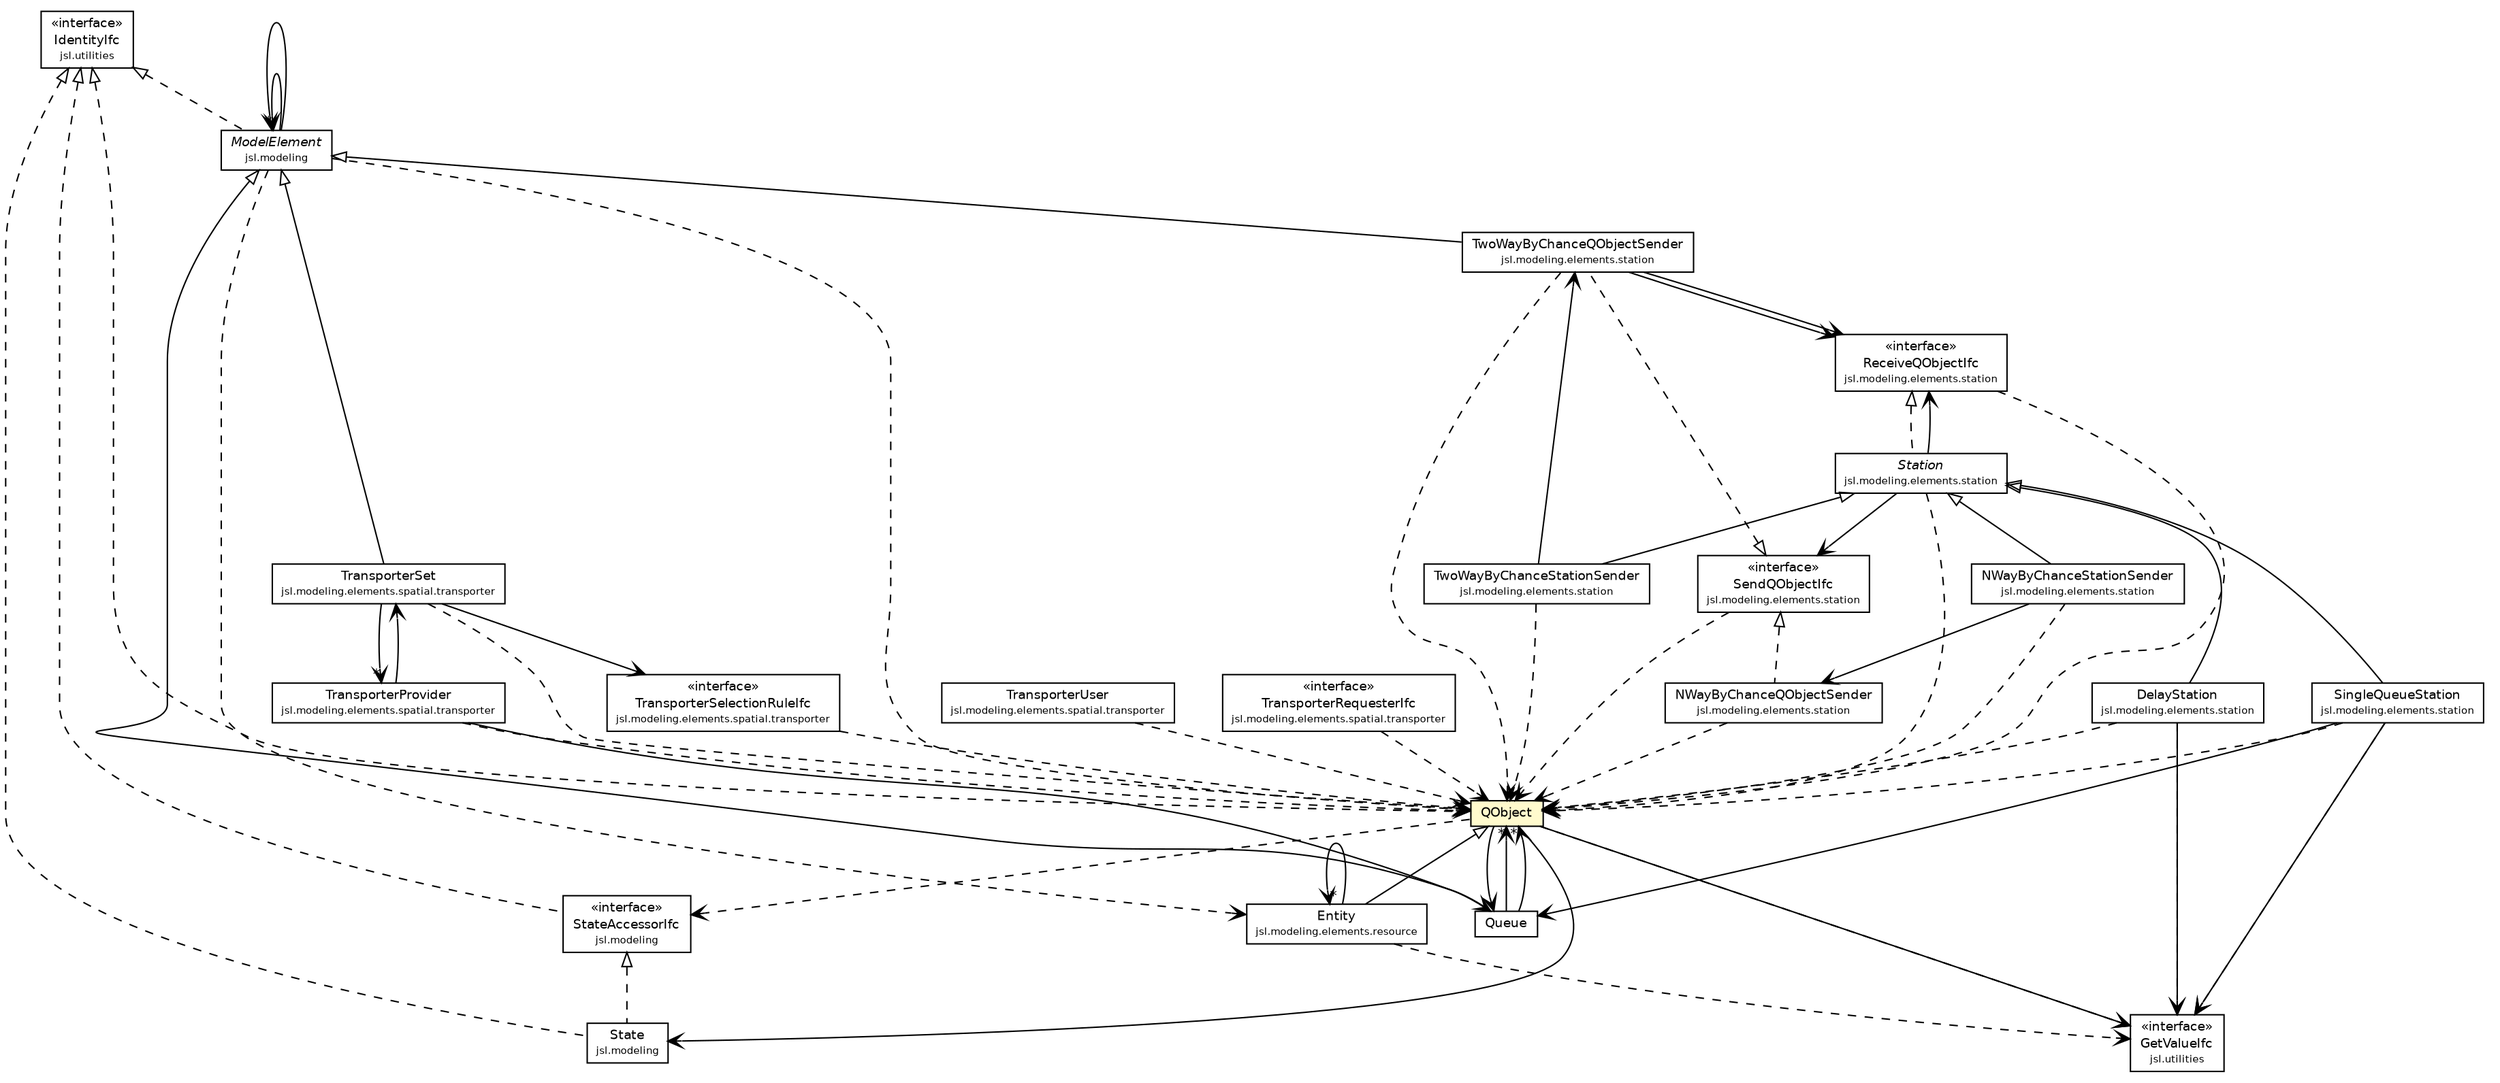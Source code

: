#!/usr/local/bin/dot
#
# Class diagram 
# Generated by UMLGraph version 5.4 (http://www.umlgraph.org/)
#

digraph G {
	edge [fontname="Helvetica",fontsize=10,labelfontname="Helvetica",labelfontsize=10];
	node [fontname="Helvetica",fontsize=10,shape=plaintext];
	nodesep=0.25;
	ranksep=0.5;
	// jsl.modeling.StateAccessorIfc
	c156288 [label=<<table title="jsl.modeling.StateAccessorIfc" border="0" cellborder="1" cellspacing="0" cellpadding="2" port="p" href="../../StateAccessorIfc.html">
		<tr><td><table border="0" cellspacing="0" cellpadding="1">
<tr><td align="center" balign="center"> &#171;interface&#187; </td></tr>
<tr><td align="center" balign="center"> StateAccessorIfc </td></tr>
<tr><td align="center" balign="center"><font point-size="7.0"> jsl.modeling </font></td></tr>
		</table></td></tr>
		</table>>, URL="../../StateAccessorIfc.html", fontname="Helvetica", fontcolor="black", fontsize=9.0];
	// jsl.modeling.State
	c156289 [label=<<table title="jsl.modeling.State" border="0" cellborder="1" cellspacing="0" cellpadding="2" port="p" href="../../State.html">
		<tr><td><table border="0" cellspacing="0" cellpadding="1">
<tr><td align="center" balign="center"> State </td></tr>
<tr><td align="center" balign="center"><font point-size="7.0"> jsl.modeling </font></td></tr>
		</table></td></tr>
		</table>>, URL="../../State.html", fontname="Helvetica", fontcolor="black", fontsize=9.0];
	// jsl.modeling.ModelElement
	c156299 [label=<<table title="jsl.modeling.ModelElement" border="0" cellborder="1" cellspacing="0" cellpadding="2" port="p" href="../../ModelElement.html">
		<tr><td><table border="0" cellspacing="0" cellpadding="1">
<tr><td align="center" balign="center"><font face="Helvetica-Oblique"> ModelElement </font></td></tr>
<tr><td align="center" balign="center"><font point-size="7.0"> jsl.modeling </font></td></tr>
		</table></td></tr>
		</table>>, URL="../../ModelElement.html", fontname="Helvetica", fontcolor="black", fontsize=9.0];
	// jsl.modeling.elements.queue.Queue
	c156373 [label=<<table title="jsl.modeling.elements.queue.Queue" border="0" cellborder="1" cellspacing="0" cellpadding="2" port="p" href="./Queue.html">
		<tr><td><table border="0" cellspacing="0" cellpadding="1">
<tr><td align="center" balign="center"> Queue </td></tr>
		</table></td></tr>
		</table>>, URL="./Queue.html", fontname="Helvetica", fontcolor="black", fontsize=9.0];
	// jsl.modeling.elements.queue.QObject
	c156377 [label=<<table title="jsl.modeling.elements.queue.QObject" border="0" cellborder="1" cellspacing="0" cellpadding="2" port="p" bgcolor="lemonChiffon" href="./QObject.html">
		<tr><td><table border="0" cellspacing="0" cellpadding="1">
<tr><td align="center" balign="center"> QObject </td></tr>
		</table></td></tr>
		</table>>, URL="./QObject.html", fontname="Helvetica", fontcolor="black", fontsize=9.0];
	// jsl.modeling.elements.resource.Entity
	c156441 [label=<<table title="jsl.modeling.elements.resource.Entity" border="0" cellborder="1" cellspacing="0" cellpadding="2" port="p" href="../resource/Entity.html">
		<tr><td><table border="0" cellspacing="0" cellpadding="1">
<tr><td align="center" balign="center"> Entity </td></tr>
<tr><td align="center" balign="center"><font point-size="7.0"> jsl.modeling.elements.resource </font></td></tr>
		</table></td></tr>
		</table>>, URL="../resource/Entity.html", fontname="Helvetica", fontcolor="black", fontsize=9.0];
	// jsl.modeling.elements.spatial.transporter.TransporterUser
	c156491 [label=<<table title="jsl.modeling.elements.spatial.transporter.TransporterUser" border="0" cellborder="1" cellspacing="0" cellpadding="2" port="p" href="../spatial/transporter/TransporterUser.html">
		<tr><td><table border="0" cellspacing="0" cellpadding="1">
<tr><td align="center" balign="center"> TransporterUser </td></tr>
<tr><td align="center" balign="center"><font point-size="7.0"> jsl.modeling.elements.spatial.transporter </font></td></tr>
		</table></td></tr>
		</table>>, URL="../spatial/transporter/TransporterUser.html", fontname="Helvetica", fontcolor="black", fontsize=9.0];
	// jsl.modeling.elements.spatial.transporter.TransporterSet
	c156493 [label=<<table title="jsl.modeling.elements.spatial.transporter.TransporterSet" border="0" cellborder="1" cellspacing="0" cellpadding="2" port="p" href="../spatial/transporter/TransporterSet.html">
		<tr><td><table border="0" cellspacing="0" cellpadding="1">
<tr><td align="center" balign="center"> TransporterSet </td></tr>
<tr><td align="center" balign="center"><font point-size="7.0"> jsl.modeling.elements.spatial.transporter </font></td></tr>
		</table></td></tr>
		</table>>, URL="../spatial/transporter/TransporterSet.html", fontname="Helvetica", fontcolor="black", fontsize=9.0];
	// jsl.modeling.elements.spatial.transporter.TransporterSelectionRuleIfc
	c156494 [label=<<table title="jsl.modeling.elements.spatial.transporter.TransporterSelectionRuleIfc" border="0" cellborder="1" cellspacing="0" cellpadding="2" port="p" href="../spatial/transporter/TransporterSelectionRuleIfc.html">
		<tr><td><table border="0" cellspacing="0" cellpadding="1">
<tr><td align="center" balign="center"> &#171;interface&#187; </td></tr>
<tr><td align="center" balign="center"> TransporterSelectionRuleIfc </td></tr>
<tr><td align="center" balign="center"><font point-size="7.0"> jsl.modeling.elements.spatial.transporter </font></td></tr>
		</table></td></tr>
		</table>>, URL="../spatial/transporter/TransporterSelectionRuleIfc.html", fontname="Helvetica", fontcolor="black", fontsize=9.0];
	// jsl.modeling.elements.spatial.transporter.TransporterRequesterIfc
	c156495 [label=<<table title="jsl.modeling.elements.spatial.transporter.TransporterRequesterIfc" border="0" cellborder="1" cellspacing="0" cellpadding="2" port="p" href="../spatial/transporter/TransporterRequesterIfc.html">
		<tr><td><table border="0" cellspacing="0" cellpadding="1">
<tr><td align="center" balign="center"> &#171;interface&#187; </td></tr>
<tr><td align="center" balign="center"> TransporterRequesterIfc </td></tr>
<tr><td align="center" balign="center"><font point-size="7.0"> jsl.modeling.elements.spatial.transporter </font></td></tr>
		</table></td></tr>
		</table>>, URL="../spatial/transporter/TransporterRequesterIfc.html", fontname="Helvetica", fontcolor="black", fontsize=9.0];
	// jsl.modeling.elements.spatial.transporter.TransporterProvider
	c156496 [label=<<table title="jsl.modeling.elements.spatial.transporter.TransporterProvider" border="0" cellborder="1" cellspacing="0" cellpadding="2" port="p" href="../spatial/transporter/TransporterProvider.html">
		<tr><td><table border="0" cellspacing="0" cellpadding="1">
<tr><td align="center" balign="center"> TransporterProvider </td></tr>
<tr><td align="center" balign="center"><font point-size="7.0"> jsl.modeling.elements.spatial.transporter </font></td></tr>
		</table></td></tr>
		</table>>, URL="../spatial/transporter/TransporterProvider.html", fontname="Helvetica", fontcolor="black", fontsize=9.0];
	// jsl.modeling.elements.station.TwoWayByChanceStationSender
	c156511 [label=<<table title="jsl.modeling.elements.station.TwoWayByChanceStationSender" border="0" cellborder="1" cellspacing="0" cellpadding="2" port="p" href="../station/TwoWayByChanceStationSender.html">
		<tr><td><table border="0" cellspacing="0" cellpadding="1">
<tr><td align="center" balign="center"> TwoWayByChanceStationSender </td></tr>
<tr><td align="center" balign="center"><font point-size="7.0"> jsl.modeling.elements.station </font></td></tr>
		</table></td></tr>
		</table>>, URL="../station/TwoWayByChanceStationSender.html", fontname="Helvetica", fontcolor="black", fontsize=9.0];
	// jsl.modeling.elements.station.TwoWayByChanceQObjectSender
	c156512 [label=<<table title="jsl.modeling.elements.station.TwoWayByChanceQObjectSender" border="0" cellborder="1" cellspacing="0" cellpadding="2" port="p" href="../station/TwoWayByChanceQObjectSender.html">
		<tr><td><table border="0" cellspacing="0" cellpadding="1">
<tr><td align="center" balign="center"> TwoWayByChanceQObjectSender </td></tr>
<tr><td align="center" balign="center"><font point-size="7.0"> jsl.modeling.elements.station </font></td></tr>
		</table></td></tr>
		</table>>, URL="../station/TwoWayByChanceQObjectSender.html", fontname="Helvetica", fontcolor="black", fontsize=9.0];
	// jsl.modeling.elements.station.Station
	c156513 [label=<<table title="jsl.modeling.elements.station.Station" border="0" cellborder="1" cellspacing="0" cellpadding="2" port="p" href="../station/Station.html">
		<tr><td><table border="0" cellspacing="0" cellpadding="1">
<tr><td align="center" balign="center"><font face="Helvetica-Oblique"> Station </font></td></tr>
<tr><td align="center" balign="center"><font point-size="7.0"> jsl.modeling.elements.station </font></td></tr>
		</table></td></tr>
		</table>>, URL="../station/Station.html", fontname="Helvetica", fontcolor="black", fontsize=9.0];
	// jsl.modeling.elements.station.SingleQueueStation
	c156514 [label=<<table title="jsl.modeling.elements.station.SingleQueueStation" border="0" cellborder="1" cellspacing="0" cellpadding="2" port="p" href="../station/SingleQueueStation.html">
		<tr><td><table border="0" cellspacing="0" cellpadding="1">
<tr><td align="center" balign="center"> SingleQueueStation </td></tr>
<tr><td align="center" balign="center"><font point-size="7.0"> jsl.modeling.elements.station </font></td></tr>
		</table></td></tr>
		</table>>, URL="../station/SingleQueueStation.html", fontname="Helvetica", fontcolor="black", fontsize=9.0];
	// jsl.modeling.elements.station.SendQObjectIfc
	c156516 [label=<<table title="jsl.modeling.elements.station.SendQObjectIfc" border="0" cellborder="1" cellspacing="0" cellpadding="2" port="p" href="../station/SendQObjectIfc.html">
		<tr><td><table border="0" cellspacing="0" cellpadding="1">
<tr><td align="center" balign="center"> &#171;interface&#187; </td></tr>
<tr><td align="center" balign="center"> SendQObjectIfc </td></tr>
<tr><td align="center" balign="center"><font point-size="7.0"> jsl.modeling.elements.station </font></td></tr>
		</table></td></tr>
		</table>>, URL="../station/SendQObjectIfc.html", fontname="Helvetica", fontcolor="black", fontsize=9.0];
	// jsl.modeling.elements.station.ReceiveQObjectIfc
	c156517 [label=<<table title="jsl.modeling.elements.station.ReceiveQObjectIfc" border="0" cellborder="1" cellspacing="0" cellpadding="2" port="p" href="../station/ReceiveQObjectIfc.html">
		<tr><td><table border="0" cellspacing="0" cellpadding="1">
<tr><td align="center" balign="center"> &#171;interface&#187; </td></tr>
<tr><td align="center" balign="center"> ReceiveQObjectIfc </td></tr>
<tr><td align="center" balign="center"><font point-size="7.0"> jsl.modeling.elements.station </font></td></tr>
		</table></td></tr>
		</table>>, URL="../station/ReceiveQObjectIfc.html", fontname="Helvetica", fontcolor="black", fontsize=9.0];
	// jsl.modeling.elements.station.NWayByChanceStationSender
	c156518 [label=<<table title="jsl.modeling.elements.station.NWayByChanceStationSender" border="0" cellborder="1" cellspacing="0" cellpadding="2" port="p" href="../station/NWayByChanceStationSender.html">
		<tr><td><table border="0" cellspacing="0" cellpadding="1">
<tr><td align="center" balign="center"> NWayByChanceStationSender </td></tr>
<tr><td align="center" balign="center"><font point-size="7.0"> jsl.modeling.elements.station </font></td></tr>
		</table></td></tr>
		</table>>, URL="../station/NWayByChanceStationSender.html", fontname="Helvetica", fontcolor="black", fontsize=9.0];
	// jsl.modeling.elements.station.NWayByChanceQObjectSender
	c156519 [label=<<table title="jsl.modeling.elements.station.NWayByChanceQObjectSender" border="0" cellborder="1" cellspacing="0" cellpadding="2" port="p" href="../station/NWayByChanceQObjectSender.html">
		<tr><td><table border="0" cellspacing="0" cellpadding="1">
<tr><td align="center" balign="center"> NWayByChanceQObjectSender </td></tr>
<tr><td align="center" balign="center"><font point-size="7.0"> jsl.modeling.elements.station </font></td></tr>
		</table></td></tr>
		</table>>, URL="../station/NWayByChanceQObjectSender.html", fontname="Helvetica", fontcolor="black", fontsize=9.0];
	// jsl.modeling.elements.station.DelayStation
	c156520 [label=<<table title="jsl.modeling.elements.station.DelayStation" border="0" cellborder="1" cellspacing="0" cellpadding="2" port="p" href="../station/DelayStation.html">
		<tr><td><table border="0" cellspacing="0" cellpadding="1">
<tr><td align="center" balign="center"> DelayStation </td></tr>
<tr><td align="center" balign="center"><font point-size="7.0"> jsl.modeling.elements.station </font></td></tr>
		</table></td></tr>
		</table>>, URL="../station/DelayStation.html", fontname="Helvetica", fontcolor="black", fontsize=9.0];
	// jsl.utilities.IdentityIfc
	c156604 [label=<<table title="jsl.utilities.IdentityIfc" border="0" cellborder="1" cellspacing="0" cellpadding="2" port="p" href="../../../utilities/IdentityIfc.html">
		<tr><td><table border="0" cellspacing="0" cellpadding="1">
<tr><td align="center" balign="center"> &#171;interface&#187; </td></tr>
<tr><td align="center" balign="center"> IdentityIfc </td></tr>
<tr><td align="center" balign="center"><font point-size="7.0"> jsl.utilities </font></td></tr>
		</table></td></tr>
		</table>>, URL="../../../utilities/IdentityIfc.html", fontname="Helvetica", fontcolor="black", fontsize=9.0];
	// jsl.utilities.GetValueIfc
	c156606 [label=<<table title="jsl.utilities.GetValueIfc" border="0" cellborder="1" cellspacing="0" cellpadding="2" port="p" href="../../../utilities/GetValueIfc.html">
		<tr><td><table border="0" cellspacing="0" cellpadding="1">
<tr><td align="center" balign="center"> &#171;interface&#187; </td></tr>
<tr><td align="center" balign="center"> GetValueIfc </td></tr>
<tr><td align="center" balign="center"><font point-size="7.0"> jsl.utilities </font></td></tr>
		</table></td></tr>
		</table>>, URL="../../../utilities/GetValueIfc.html", fontname="Helvetica", fontcolor="black", fontsize=9.0];
	//jsl.modeling.StateAccessorIfc implements jsl.utilities.IdentityIfc
	c156604:p -> c156288:p [dir=back,arrowtail=empty,style=dashed];
	//jsl.modeling.State implements jsl.utilities.IdentityIfc
	c156604:p -> c156289:p [dir=back,arrowtail=empty,style=dashed];
	//jsl.modeling.State implements jsl.modeling.StateAccessorIfc
	c156288:p -> c156289:p [dir=back,arrowtail=empty,style=dashed];
	//jsl.modeling.ModelElement implements jsl.utilities.IdentityIfc
	c156604:p -> c156299:p [dir=back,arrowtail=empty,style=dashed];
	//jsl.modeling.elements.queue.Queue extends jsl.modeling.ModelElement
	c156299:p -> c156373:p [dir=back,arrowtail=empty];
	//jsl.modeling.elements.queue.QObject implements jsl.utilities.IdentityIfc
	c156604:p -> c156377:p [dir=back,arrowtail=empty,style=dashed];
	//jsl.modeling.elements.resource.Entity extends jsl.modeling.elements.queue.QObject
	c156377:p -> c156441:p [dir=back,arrowtail=empty];
	//jsl.modeling.elements.spatial.transporter.TransporterSet extends jsl.modeling.ModelElement
	c156299:p -> c156493:p [dir=back,arrowtail=empty];
	//jsl.modeling.elements.station.TwoWayByChanceStationSender extends jsl.modeling.elements.station.Station
	c156513:p -> c156511:p [dir=back,arrowtail=empty];
	//jsl.modeling.elements.station.TwoWayByChanceQObjectSender extends jsl.modeling.ModelElement
	c156299:p -> c156512:p [dir=back,arrowtail=empty];
	//jsl.modeling.elements.station.TwoWayByChanceQObjectSender implements jsl.modeling.elements.station.SendQObjectIfc
	c156516:p -> c156512:p [dir=back,arrowtail=empty,style=dashed];
	//jsl.modeling.elements.station.Station implements jsl.modeling.elements.station.ReceiveQObjectIfc
	c156517:p -> c156513:p [dir=back,arrowtail=empty,style=dashed];
	//jsl.modeling.elements.station.SingleQueueStation extends jsl.modeling.elements.station.Station
	c156513:p -> c156514:p [dir=back,arrowtail=empty];
	//jsl.modeling.elements.station.NWayByChanceStationSender extends jsl.modeling.elements.station.Station
	c156513:p -> c156518:p [dir=back,arrowtail=empty];
	//jsl.modeling.elements.station.NWayByChanceQObjectSender implements jsl.modeling.elements.station.SendQObjectIfc
	c156516:p -> c156519:p [dir=back,arrowtail=empty,style=dashed];
	//jsl.modeling.elements.station.DelayStation extends jsl.modeling.elements.station.Station
	c156513:p -> c156520:p [dir=back,arrowtail=empty];
	// jsl.modeling.ModelElement NAVASSOC jsl.modeling.ModelElement
	c156299:p -> c156299:p [taillabel="", label="", headlabel="*", fontname="Helvetica", fontcolor="black", fontsize=10.0, color="black", arrowhead=open];
	// jsl.modeling.ModelElement NAVASSOC jsl.modeling.ModelElement
	c156299:p -> c156299:p [taillabel="", label="", headlabel="", fontname="Helvetica", fontcolor="black", fontsize=10.0, color="black", arrowhead=open];
	// jsl.modeling.elements.queue.Queue NAVASSOC jsl.modeling.elements.queue.QObject
	c156373:p -> c156377:p [taillabel="", label="", headlabel="*", fontname="Helvetica", fontcolor="black", fontsize=10.0, color="black", arrowhead=open];
	// jsl.modeling.elements.queue.Queue NAVASSOC jsl.modeling.elements.queue.QObject
	c156373:p -> c156377:p [taillabel="", label="", headlabel="*", fontname="Helvetica", fontcolor="black", fontsize=10.0, color="black", arrowhead=open];
	// jsl.modeling.elements.queue.QObject NAVASSOC jsl.modeling.State
	c156377:p -> c156289:p [taillabel="", label="", headlabel="", fontname="Helvetica", fontcolor="black", fontsize=10.0, color="black", arrowhead=open];
	// jsl.modeling.elements.queue.QObject NAVASSOC jsl.modeling.elements.queue.Queue
	c156377:p -> c156373:p [taillabel="", label="", headlabel="", fontname="Helvetica", fontcolor="black", fontsize=10.0, color="black", arrowhead=open];
	// jsl.modeling.elements.queue.QObject NAVASSOC jsl.utilities.GetValueIfc
	c156377:p -> c156606:p [taillabel="", label="", headlabel="", fontname="Helvetica", fontcolor="black", fontsize=10.0, color="black", arrowhead=open];
	// jsl.modeling.elements.resource.Entity NAVASSOC jsl.modeling.elements.resource.Entity
	c156441:p -> c156441:p [taillabel="", label="", headlabel="*", fontname="Helvetica", fontcolor="black", fontsize=10.0, color="black", arrowhead=open];
	// jsl.modeling.elements.spatial.transporter.TransporterSet NAVASSOC jsl.modeling.elements.spatial.transporter.TransporterProvider
	c156493:p -> c156496:p [taillabel="", label="", headlabel="*", fontname="Helvetica", fontcolor="black", fontsize=10.0, color="black", arrowhead=open];
	// jsl.modeling.elements.spatial.transporter.TransporterSet NAVASSOC jsl.modeling.elements.spatial.transporter.TransporterSelectionRuleIfc
	c156493:p -> c156494:p [taillabel="", label="", headlabel="", fontname="Helvetica", fontcolor="black", fontsize=10.0, color="black", arrowhead=open];
	// jsl.modeling.elements.spatial.transporter.TransporterProvider NAVASSOC jsl.modeling.elements.spatial.transporter.TransporterSet
	c156496:p -> c156493:p [taillabel="", label="", headlabel="", fontname="Helvetica", fontcolor="black", fontsize=10.0, color="black", arrowhead=open];
	// jsl.modeling.elements.spatial.transporter.TransporterProvider NAVASSOC jsl.modeling.elements.queue.Queue
	c156496:p -> c156373:p [taillabel="", label="", headlabel="", fontname="Helvetica", fontcolor="black", fontsize=10.0, color="black", arrowhead=open];
	// jsl.modeling.elements.station.TwoWayByChanceStationSender NAVASSOC jsl.modeling.elements.station.TwoWayByChanceQObjectSender
	c156511:p -> c156512:p [taillabel="", label="", headlabel="", fontname="Helvetica", fontcolor="black", fontsize=10.0, color="black", arrowhead=open];
	// jsl.modeling.elements.station.TwoWayByChanceQObjectSender NAVASSOC jsl.modeling.elements.station.ReceiveQObjectIfc
	c156512:p -> c156517:p [taillabel="", label="", headlabel="", fontname="Helvetica", fontcolor="black", fontsize=10.0, color="black", arrowhead=open];
	// jsl.modeling.elements.station.TwoWayByChanceQObjectSender NAVASSOC jsl.modeling.elements.station.ReceiveQObjectIfc
	c156512:p -> c156517:p [taillabel="", label="", headlabel="", fontname="Helvetica", fontcolor="black", fontsize=10.0, color="black", arrowhead=open];
	// jsl.modeling.elements.station.Station NAVASSOC jsl.modeling.elements.station.SendQObjectIfc
	c156513:p -> c156516:p [taillabel="", label="", headlabel="", fontname="Helvetica", fontcolor="black", fontsize=10.0, color="black", arrowhead=open];
	// jsl.modeling.elements.station.Station NAVASSOC jsl.modeling.elements.station.ReceiveQObjectIfc
	c156513:p -> c156517:p [taillabel="", label="", headlabel="", fontname="Helvetica", fontcolor="black", fontsize=10.0, color="black", arrowhead=open];
	// jsl.modeling.elements.station.SingleQueueStation NAVASSOC jsl.modeling.elements.queue.Queue
	c156514:p -> c156373:p [taillabel="", label="", headlabel="", fontname="Helvetica", fontcolor="black", fontsize=10.0, color="black", arrowhead=open];
	// jsl.modeling.elements.station.SingleQueueStation NAVASSOC jsl.utilities.GetValueIfc
	c156514:p -> c156606:p [taillabel="", label="", headlabel="", fontname="Helvetica", fontcolor="black", fontsize=10.0, color="black", arrowhead=open];
	// jsl.modeling.elements.station.NWayByChanceStationSender NAVASSOC jsl.modeling.elements.station.NWayByChanceQObjectSender
	c156518:p -> c156519:p [taillabel="", label="", headlabel="", fontname="Helvetica", fontcolor="black", fontsize=10.0, color="black", arrowhead=open];
	// jsl.modeling.elements.station.DelayStation NAVASSOC jsl.utilities.GetValueIfc
	c156520:p -> c156606:p [taillabel="", label="", headlabel="", fontname="Helvetica", fontcolor="black", fontsize=10.0, color="black", arrowhead=open];
	// jsl.modeling.ModelElement DEPEND jsl.modeling.elements.queue.QObject
	c156299:p -> c156377:p [taillabel="", label="", headlabel="", fontname="Helvetica", fontcolor="black", fontsize=10.0, color="black", arrowhead=open, style=dashed];
	// jsl.modeling.ModelElement DEPEND jsl.modeling.elements.resource.Entity
	c156299:p -> c156441:p [taillabel="", label="", headlabel="", fontname="Helvetica", fontcolor="black", fontsize=10.0, color="black", arrowhead=open, style=dashed];
	// jsl.modeling.elements.queue.QObject DEPEND jsl.utilities.GetValueIfc
	c156377:p -> c156606:p [taillabel="", label="", headlabel="", fontname="Helvetica", fontcolor="black", fontsize=10.0, color="black", arrowhead=open, style=dashed];
	// jsl.modeling.elements.queue.QObject DEPEND jsl.modeling.StateAccessorIfc
	c156377:p -> c156288:p [taillabel="", label="", headlabel="", fontname="Helvetica", fontcolor="black", fontsize=10.0, color="black", arrowhead=open, style=dashed];
	// jsl.modeling.elements.resource.Entity DEPEND jsl.utilities.GetValueIfc
	c156441:p -> c156606:p [taillabel="", label="", headlabel="", fontname="Helvetica", fontcolor="black", fontsize=10.0, color="black", arrowhead=open, style=dashed];
	// jsl.modeling.elements.spatial.transporter.TransporterUser DEPEND jsl.modeling.elements.queue.QObject
	c156491:p -> c156377:p [taillabel="", label="", headlabel="", fontname="Helvetica", fontcolor="black", fontsize=10.0, color="black", arrowhead=open, style=dashed];
	// jsl.modeling.elements.spatial.transporter.TransporterSet DEPEND jsl.modeling.elements.queue.QObject
	c156493:p -> c156377:p [taillabel="", label="", headlabel="", fontname="Helvetica", fontcolor="black", fontsize=10.0, color="black", arrowhead=open, style=dashed];
	// jsl.modeling.elements.spatial.transporter.TransporterSelectionRuleIfc DEPEND jsl.modeling.elements.queue.QObject
	c156494:p -> c156377:p [taillabel="", label="", headlabel="", fontname="Helvetica", fontcolor="black", fontsize=10.0, color="black", arrowhead=open, style=dashed];
	// jsl.modeling.elements.spatial.transporter.TransporterRequesterIfc DEPEND jsl.modeling.elements.queue.QObject
	c156495:p -> c156377:p [taillabel="", label="", headlabel="", fontname="Helvetica", fontcolor="black", fontsize=10.0, color="black", arrowhead=open, style=dashed];
	// jsl.modeling.elements.spatial.transporter.TransporterProvider DEPEND jsl.modeling.elements.queue.QObject
	c156496:p -> c156377:p [taillabel="", label="", headlabel="", fontname="Helvetica", fontcolor="black", fontsize=10.0, color="black", arrowhead=open, style=dashed];
	// jsl.modeling.elements.station.TwoWayByChanceStationSender DEPEND jsl.modeling.elements.queue.QObject
	c156511:p -> c156377:p [taillabel="", label="", headlabel="", fontname="Helvetica", fontcolor="black", fontsize=10.0, color="black", arrowhead=open, style=dashed];
	// jsl.modeling.elements.station.TwoWayByChanceQObjectSender DEPEND jsl.modeling.elements.queue.QObject
	c156512:p -> c156377:p [taillabel="", label="", headlabel="", fontname="Helvetica", fontcolor="black", fontsize=10.0, color="black", arrowhead=open, style=dashed];
	// jsl.modeling.elements.station.Station DEPEND jsl.modeling.elements.queue.QObject
	c156513:p -> c156377:p [taillabel="", label="", headlabel="", fontname="Helvetica", fontcolor="black", fontsize=10.0, color="black", arrowhead=open, style=dashed];
	// jsl.modeling.elements.station.SingleQueueStation DEPEND jsl.utilities.GetValueIfc
	c156514:p -> c156606:p [taillabel="", label="", headlabel="", fontname="Helvetica", fontcolor="black", fontsize=10.0, color="black", arrowhead=open, style=dashed];
	// jsl.modeling.elements.station.SingleQueueStation DEPEND jsl.modeling.elements.queue.QObject
	c156514:p -> c156377:p [taillabel="", label="", headlabel="", fontname="Helvetica", fontcolor="black", fontsize=10.0, color="black", arrowhead=open, style=dashed];
	// jsl.modeling.elements.station.SendQObjectIfc DEPEND jsl.modeling.elements.queue.QObject
	c156516:p -> c156377:p [taillabel="", label="", headlabel="", fontname="Helvetica", fontcolor="black", fontsize=10.0, color="black", arrowhead=open, style=dashed];
	// jsl.modeling.elements.station.ReceiveQObjectIfc DEPEND jsl.modeling.elements.queue.QObject
	c156517:p -> c156377:p [taillabel="", label="", headlabel="", fontname="Helvetica", fontcolor="black", fontsize=10.0, color="black", arrowhead=open, style=dashed];
	// jsl.modeling.elements.station.NWayByChanceStationSender DEPEND jsl.modeling.elements.queue.QObject
	c156518:p -> c156377:p [taillabel="", label="", headlabel="", fontname="Helvetica", fontcolor="black", fontsize=10.0, color="black", arrowhead=open, style=dashed];
	// jsl.modeling.elements.station.NWayByChanceQObjectSender DEPEND jsl.modeling.elements.queue.QObject
	c156519:p -> c156377:p [taillabel="", label="", headlabel="", fontname="Helvetica", fontcolor="black", fontsize=10.0, color="black", arrowhead=open, style=dashed];
	// jsl.modeling.elements.station.DelayStation DEPEND jsl.utilities.GetValueIfc
	c156520:p -> c156606:p [taillabel="", label="", headlabel="", fontname="Helvetica", fontcolor="black", fontsize=10.0, color="black", arrowhead=open, style=dashed];
	// jsl.modeling.elements.station.DelayStation DEPEND jsl.modeling.elements.queue.QObject
	c156520:p -> c156377:p [taillabel="", label="", headlabel="", fontname="Helvetica", fontcolor="black", fontsize=10.0, color="black", arrowhead=open, style=dashed];
}

